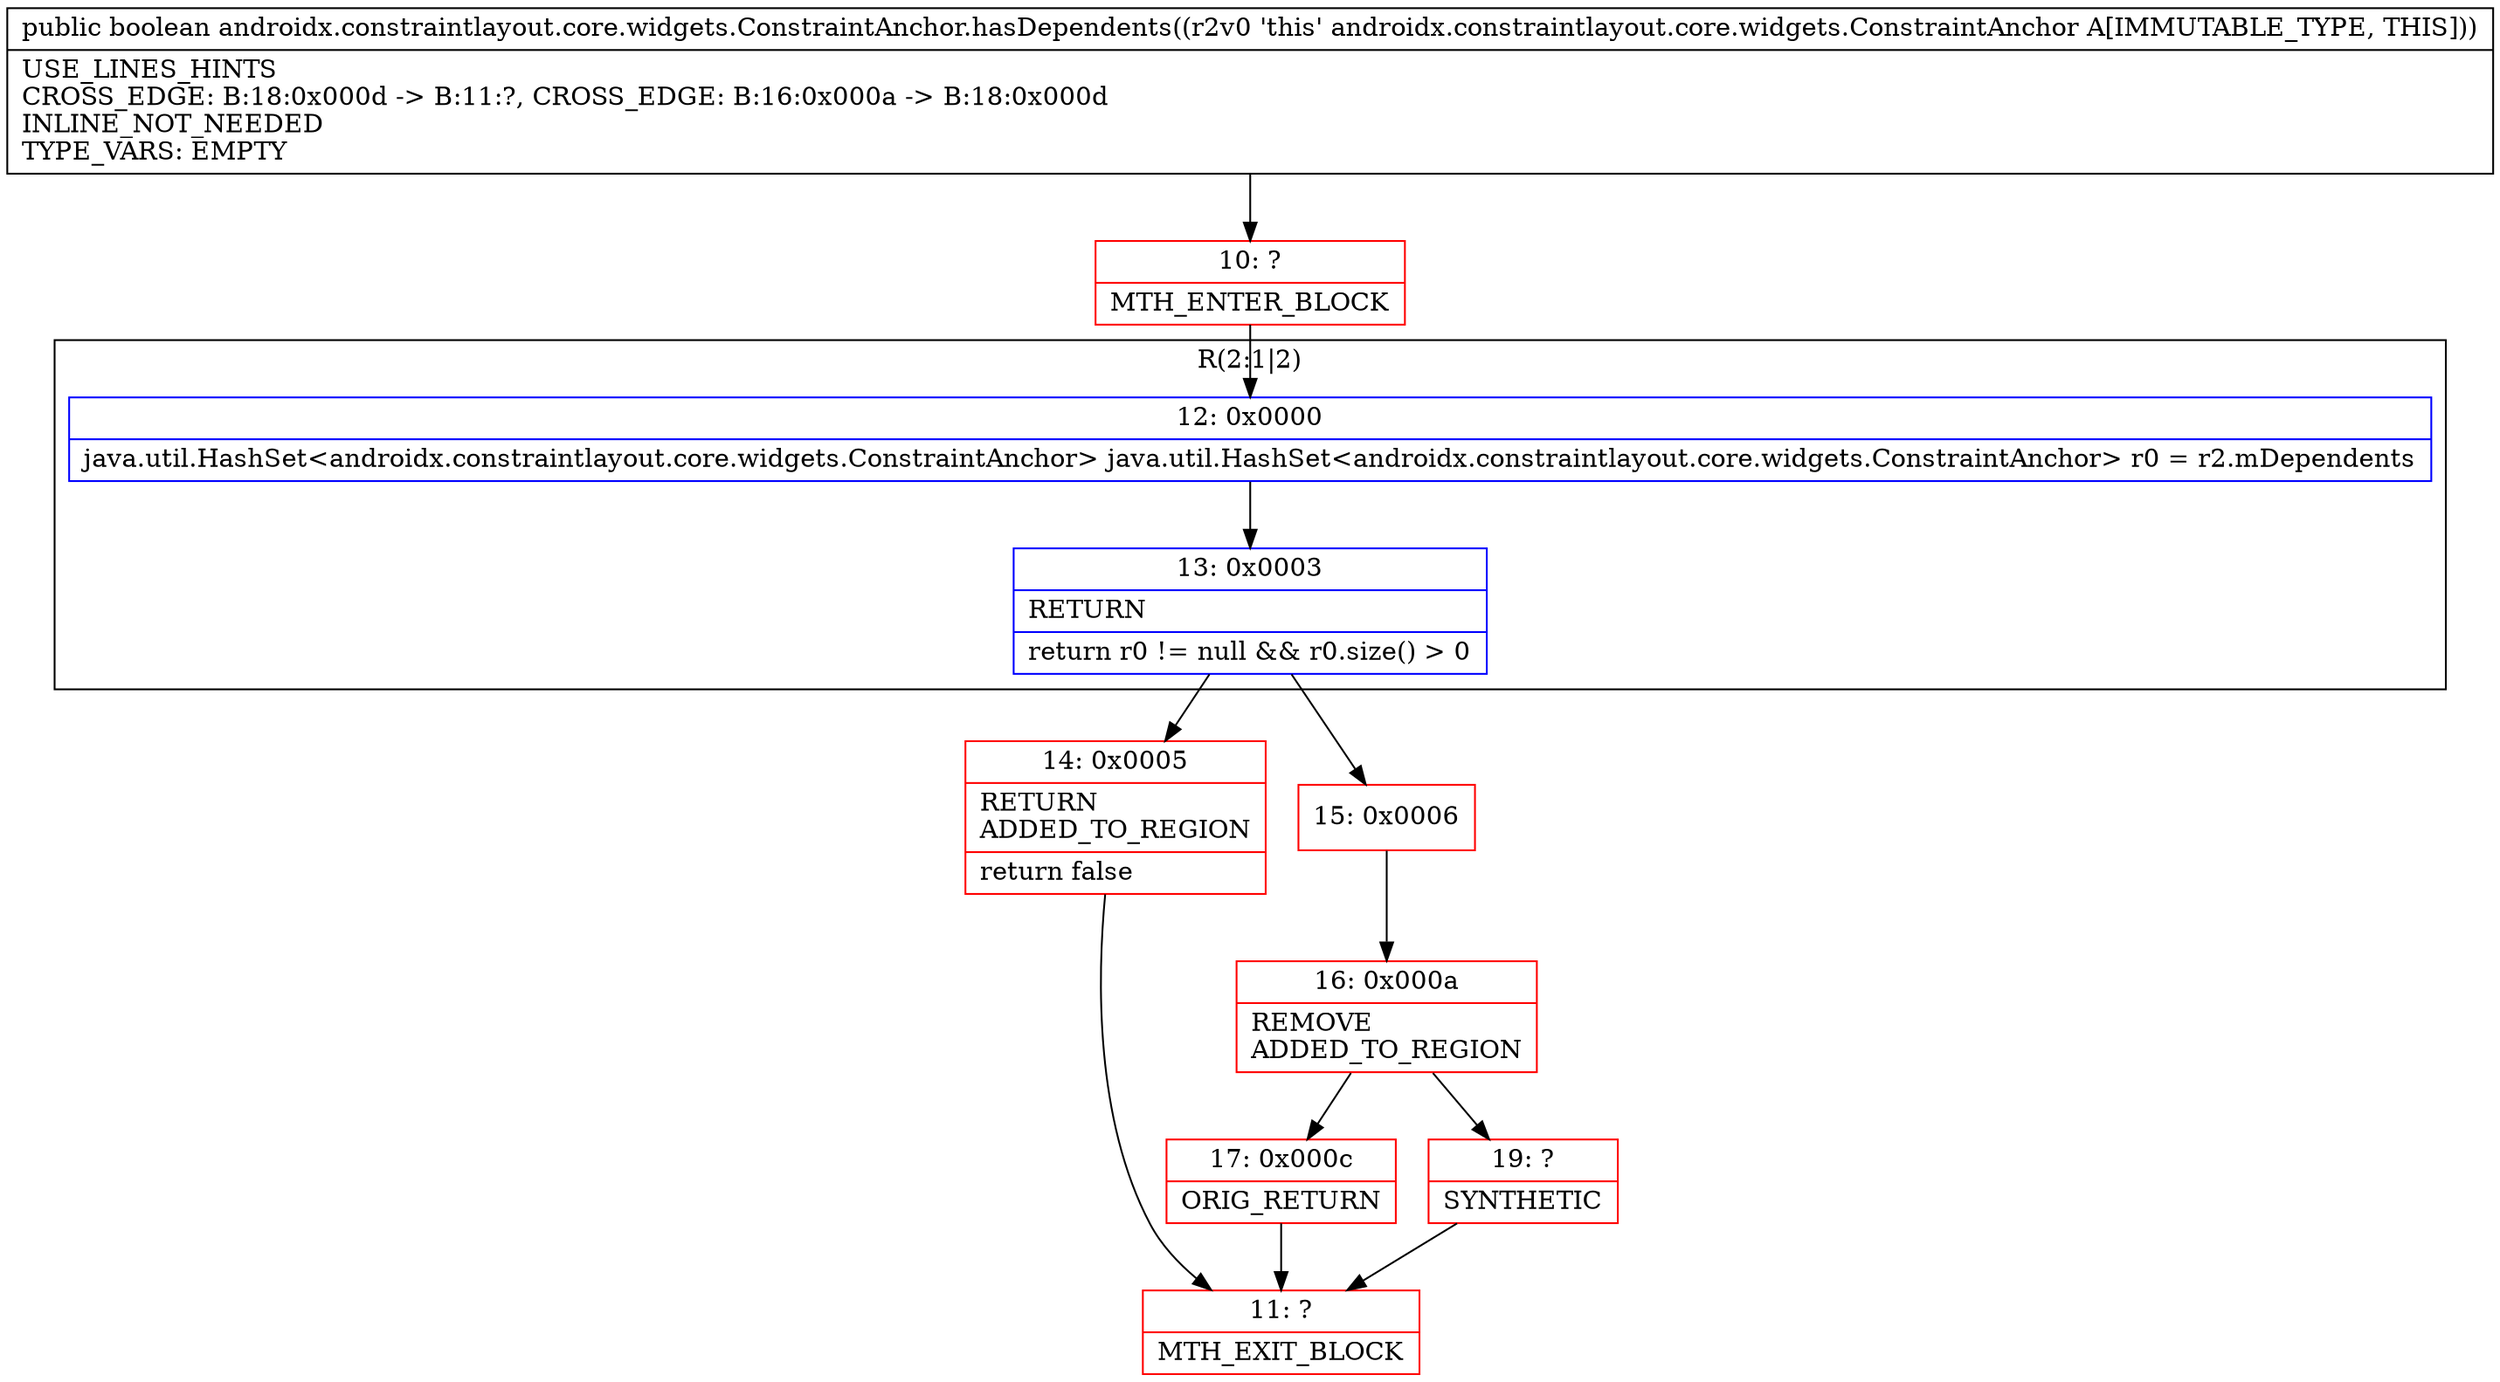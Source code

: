digraph "CFG forandroidx.constraintlayout.core.widgets.ConstraintAnchor.hasDependents()Z" {
subgraph cluster_Region_1773737653 {
label = "R(2:1|2)";
node [shape=record,color=blue];
Node_12 [shape=record,label="{12\:\ 0x0000|java.util.HashSet\<androidx.constraintlayout.core.widgets.ConstraintAnchor\> java.util.HashSet\<androidx.constraintlayout.core.widgets.ConstraintAnchor\> r0 = r2.mDependents\l}"];
Node_13 [shape=record,label="{13\:\ 0x0003|RETURN\l|return r0 != null && r0.size() \> 0\l}"];
}
Node_10 [shape=record,color=red,label="{10\:\ ?|MTH_ENTER_BLOCK\l}"];
Node_14 [shape=record,color=red,label="{14\:\ 0x0005|RETURN\lADDED_TO_REGION\l|return false\l}"];
Node_11 [shape=record,color=red,label="{11\:\ ?|MTH_EXIT_BLOCK\l}"];
Node_15 [shape=record,color=red,label="{15\:\ 0x0006}"];
Node_16 [shape=record,color=red,label="{16\:\ 0x000a|REMOVE\lADDED_TO_REGION\l}"];
Node_17 [shape=record,color=red,label="{17\:\ 0x000c|ORIG_RETURN\l}"];
Node_19 [shape=record,color=red,label="{19\:\ ?|SYNTHETIC\l}"];
MethodNode[shape=record,label="{public boolean androidx.constraintlayout.core.widgets.ConstraintAnchor.hasDependents((r2v0 'this' androidx.constraintlayout.core.widgets.ConstraintAnchor A[IMMUTABLE_TYPE, THIS]))  | USE_LINES_HINTS\lCROSS_EDGE: B:18:0x000d \-\> B:11:?, CROSS_EDGE: B:16:0x000a \-\> B:18:0x000d\lINLINE_NOT_NEEDED\lTYPE_VARS: EMPTY\l}"];
MethodNode -> Node_10;Node_12 -> Node_13;
Node_13 -> Node_14;
Node_13 -> Node_15;
Node_10 -> Node_12;
Node_14 -> Node_11;
Node_15 -> Node_16;
Node_16 -> Node_17;
Node_16 -> Node_19;
Node_17 -> Node_11;
Node_19 -> Node_11;
}

